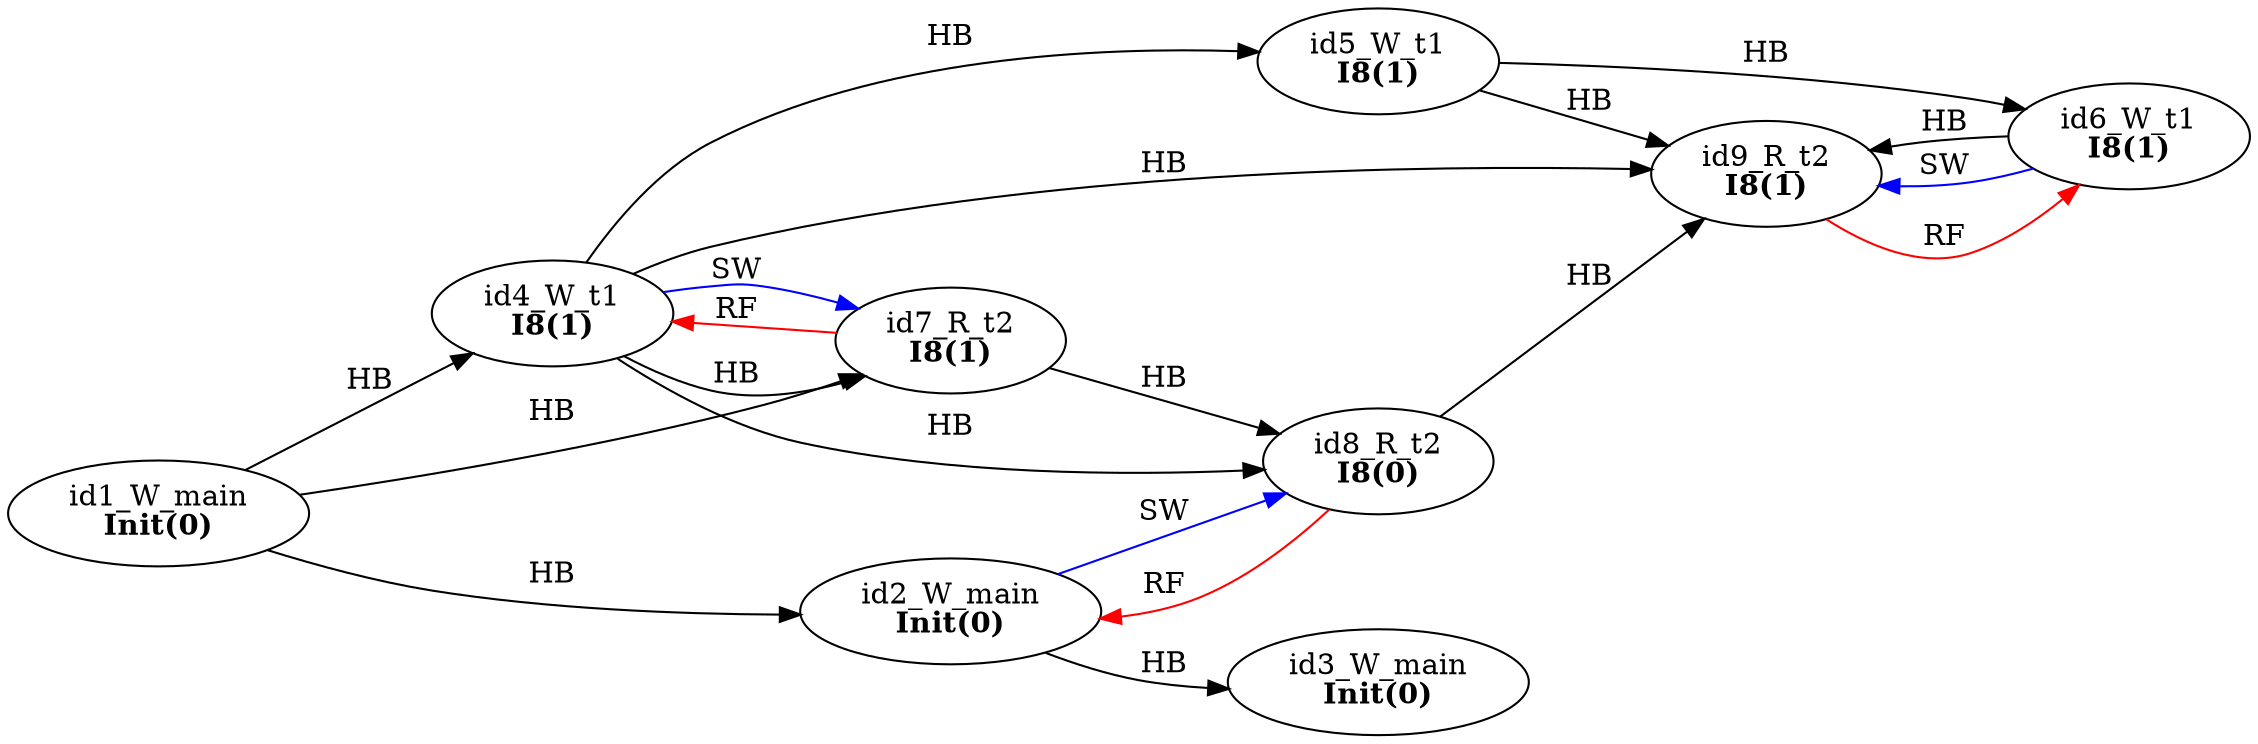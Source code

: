digraph memory_model {
rankdir=LR;
splines=true; esep=0.5;
id1_W_main -> id2_W_main [label = "HB", color="black"];
id2_W_main -> id3_W_main [label = "HB", color="black"];
id4_W_t1 -> id5_W_t1 [label = "HB", color="black"];
id5_W_t1 -> id6_W_t1 [label = "HB", color="black"];
id7_R_t2 -> id8_R_t2 [label = "HB", color="black"];
id8_R_t2 -> id9_R_t2 [label = "HB", color="black"];
id1_W_main -> id4_W_t1 [label = "HB", color="black"];
id1_W_main -> id7_R_t2 [label = "HB", color="black"];
id4_W_t1 -> id7_R_t2 [label = "HB", color="black"];
id4_W_t1 -> id8_R_t2 [label = "HB", color="black"];
id4_W_t1 -> id9_R_t2 [label = "HB", color="black"];
id5_W_t1 -> id9_R_t2 [label = "HB", color="black"];
id6_W_t1 -> id9_R_t2 [label = "HB", color="black"];
id7_R_t2 -> id4_W_t1 [label = "RF", color="red"];
id8_R_t2 -> id2_W_main [label = "RF", color="red"];
id9_R_t2 -> id6_W_t1 [label = "RF", color="red"];
id2_W_main -> id8_R_t2 [label = "SW", color="blue"];
id4_W_t1 -> id7_R_t2 [label = "SW", color="blue"];
id6_W_t1 -> id9_R_t2 [label = "SW", color="blue"];
id1_W_main [label=<id1_W_main<br/><B>Init(0)</B>>, pos="2.5,6!"]
id2_W_main [label=<id2_W_main<br/><B>Init(0)</B>>, pos="2.5,4!"]
id3_W_main [label=<id3_W_main<br/><B>Init(0)</B>>, pos="2.5,2!"]
id4_W_t1 [label=<id4_W_t1<br/><B>I8(1)</B>>, pos="0,0!"]
id5_W_t1 [label=<id5_W_t1<br/><B>I8(1)</B>>, pos="0,-2!"]
id6_W_t1 [label=<id6_W_t1<br/><B>I8(1)</B>>, pos="0,-4!"]
id7_R_t2 [label=<id7_R_t2<br/><B>I8(1)</B>>, pos="5,0!"]
id8_R_t2 [label=<id8_R_t2<br/><B>I8(0)</B>>, pos="5,-2!"]
id9_R_t2 [label=<id9_R_t2<br/><B>I8(1)</B>>, pos="5,-4!"]
}